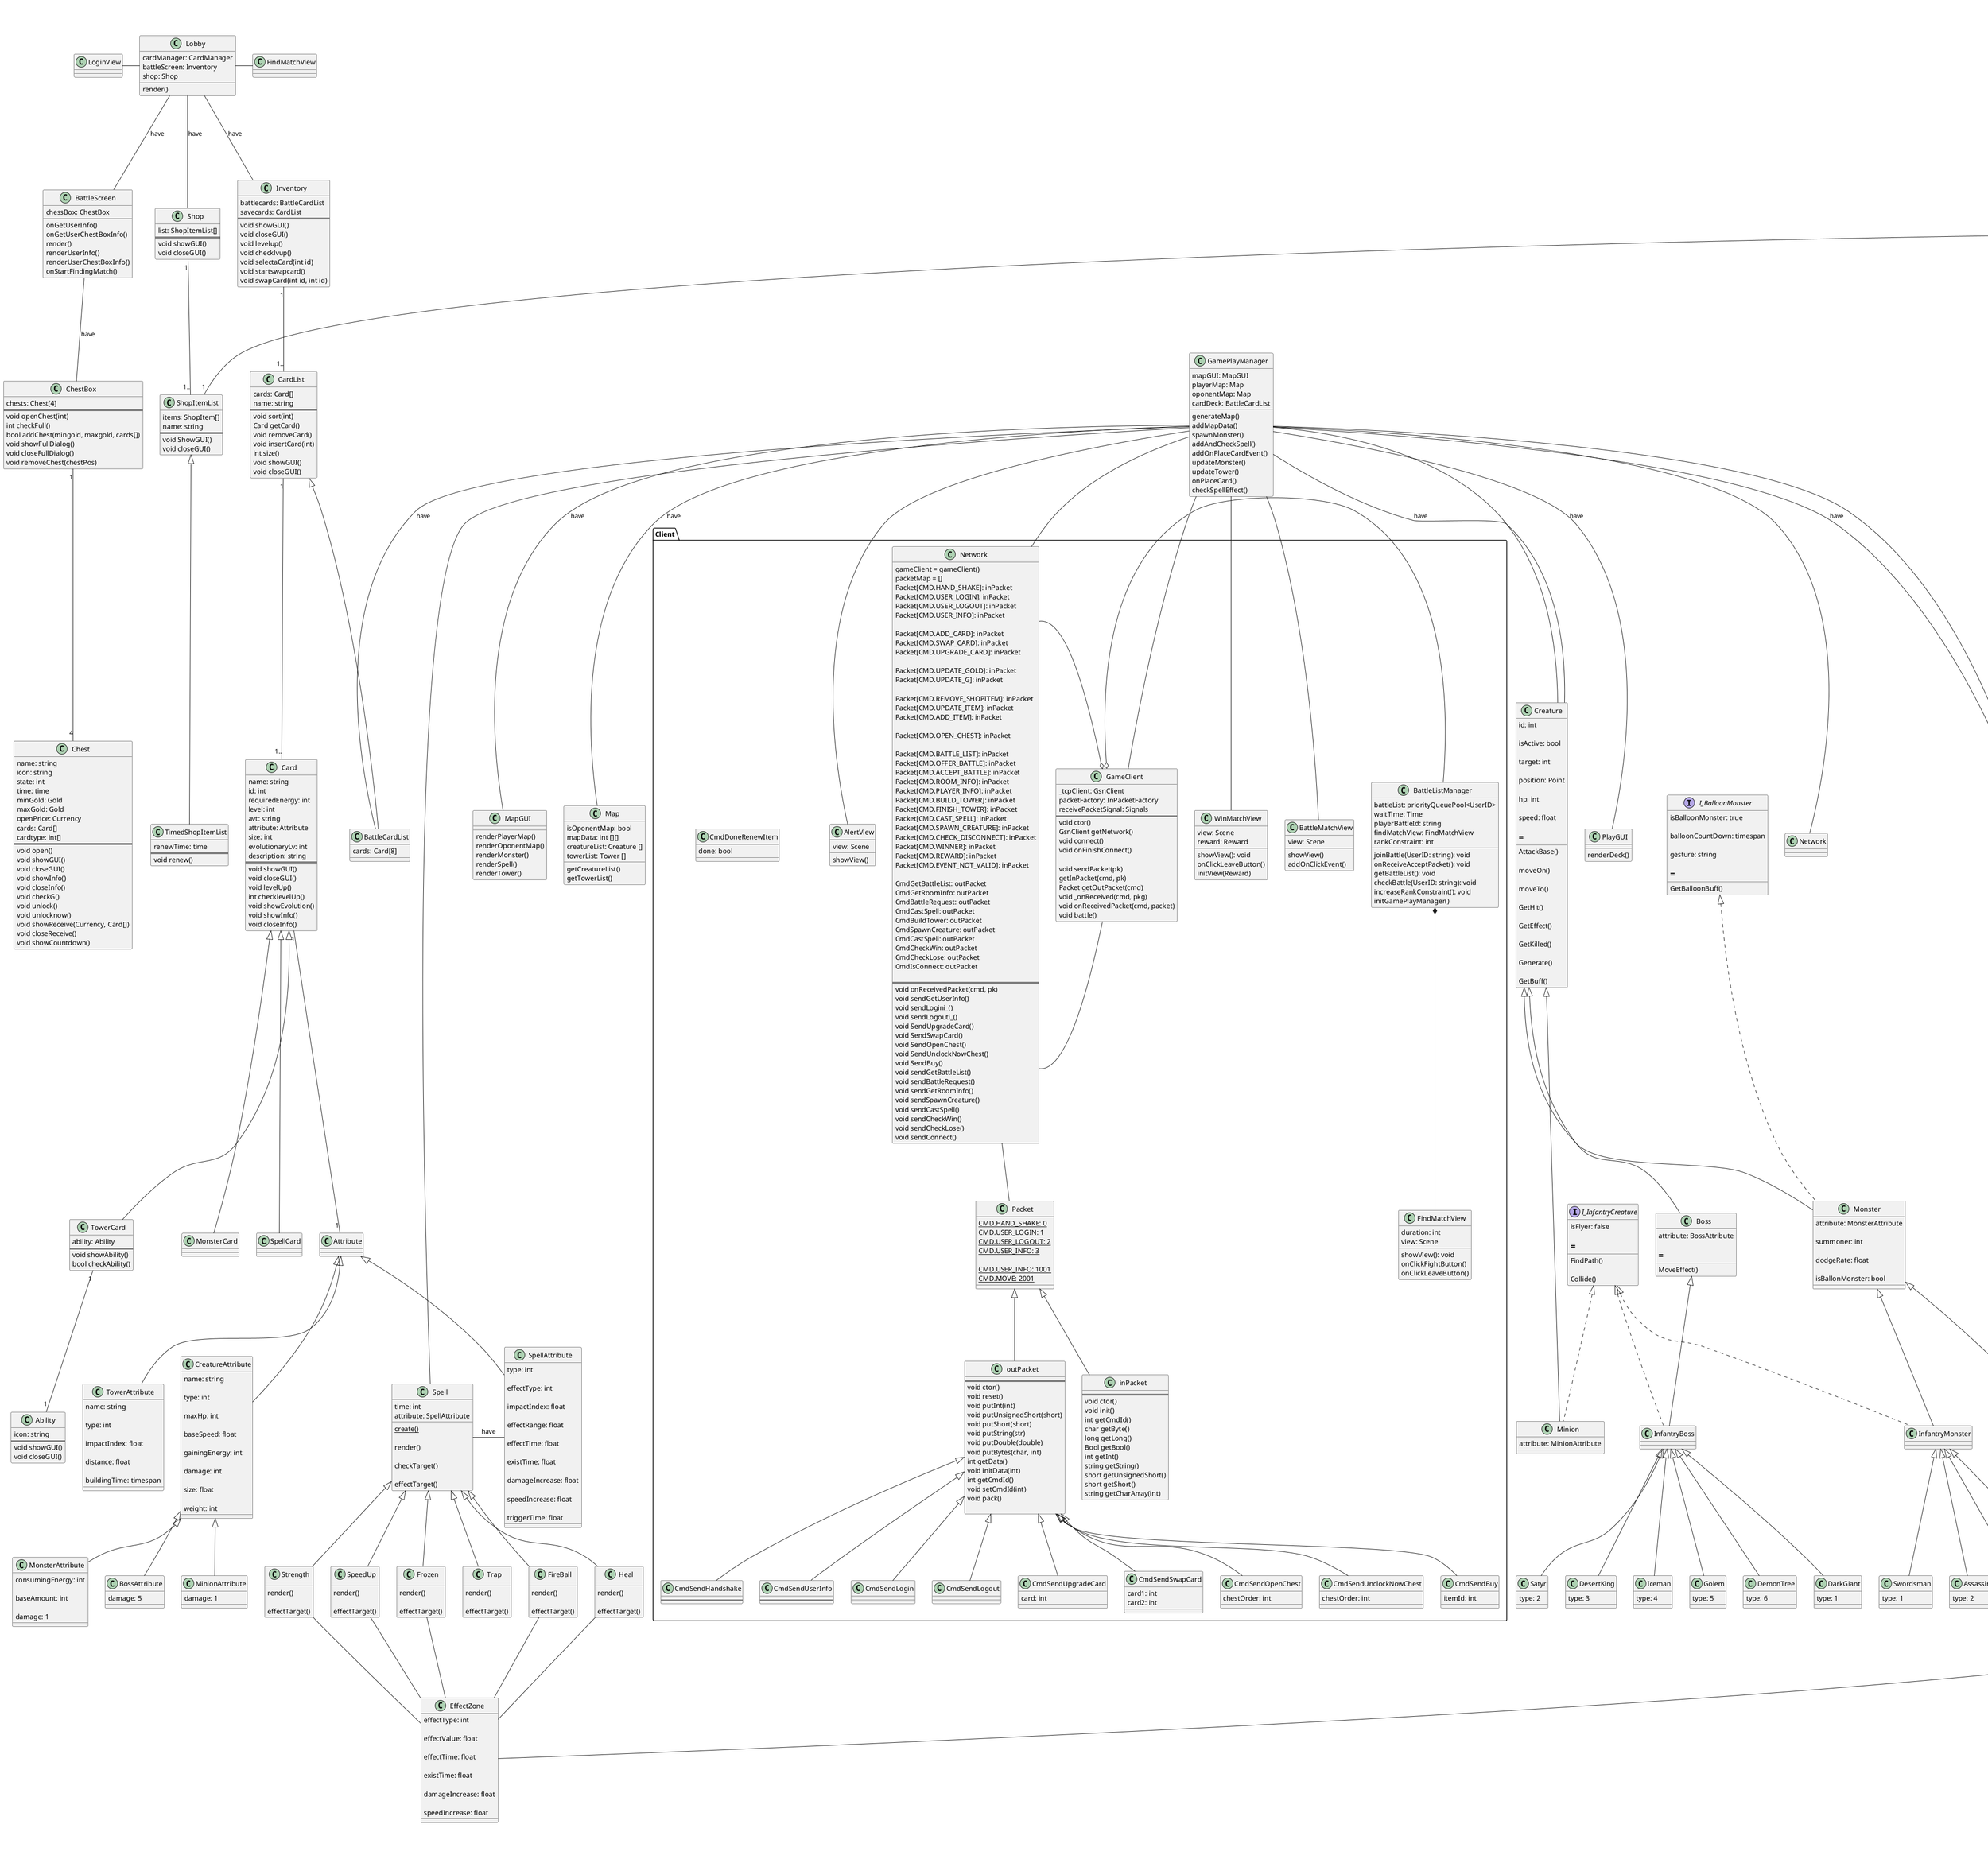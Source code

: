 @startuml 

class MapGUI { 
renderPlayerMap()
renderOponentMap()
renderMonster() 
renderSpell() 
renderTower()
} 

class Map {
isOponentMap: bool
mapData: int [][]
creatureList: Creature []
towerList: Tower []
getCreatureList()
getTowerList()
}

class PlayGUI { 
renderDeck()
}
  

class GamePlayManager { 

mapGUI: MapGUI 
playerMap: Map
oponentMap: Map
cardDeck: BattleCardList
  
generateMap() 
addMapData()
spawnMonster() 
addAndCheckSpell()
addOnPlaceCardEvent()
updateMonster() 
updateTower() 
onPlaceCard() 
checkSpellEffect() 
} 

GamePlayManager -- MapGUI: have 
GamePlayManager -- PlayGUI: have
GamePlayManager -- BattleCardList: have
GamePlayManager -- Tower: have
GamePlayManager -- Creature: have
GamePlayManager -- Map: have
GamePlayManager -- Network
  

class Lobby { 
cardManager: CardManager 
battleScreen: Inventory 
shop: Shop 
render() 
} 


class BattleScreen { 

chessBox: ChestBox 

onGetUserInfo()
onGetUserChestBoxInfo()
render() 
renderUserInfo()
renderUserChestBoxInfo()
onStartFindingMatch() 
  
} 

  

Lobby--Inventory: have 

Lobby--BattleScreen: have 

Lobby--Shop: have 

BattleScreen--ChestBox: have

Lobby- FindMatchView 

  
class Spell { 

time: int
attribute: SpellAttribute

{static} create() 

render() 

checkTarget() 

effectTarget() 

} 

  

class FireBall { 

render() 

effectTarget() 

} 

  

class Heal { 

render() 

effectTarget() 

} 

  

class Strength { 

render() 

effectTarget() 

} 

  

class SpeedUp { 

render() 

effectTarget() 

} 

  

class Frozen { 

render() 

effectTarget() 

} 

  

class Trap { 

render() 

effectTarget() 

} 

class EffectZone { 

effectType: int

effectValue: float  

effectTime: float  

existTime: float  

damageIncrease: float  

speedIncrease: float

' FindTargetTower() 

' FindTargetMonsters() 

' BuffEffectTower() 

' DoEffectMonster() 

} 

Spell<|--Heal 

Spell<|--SpeedUp 

Spell<|--Frozen 

Spell<|--Trap 

Spell<|--Strength 

Spell<|--FireBall 

Heal -- EffectZone
SpeedUp -- EffectZone
Frozen -- EffectZone
Strength -- EffectZone
FireBall -- EffectZone

Spell - SpellAttribute: have 

LoginView - Lobby 
 
GamePlayManager--Creature 

GamePlayManager--Tower 

GamePlayManager--Spell 

 

 

class PlayerInfo{
    id: int
    name: string
    Ava: img
    credit: int
    gold: Gold
    g: G
    ==
    void getter()
    void setter()
}

  

class Attribute{ 

} 

  

class TowerAttribute{ 

    name: string 

    type: int 

    impactIndex: float 

    distance: float 

    buildingTime: timespan 

} 

  

  

class SpellAttribute { 

    type: int 

    effectType: int

    impactIndex: float  

    effectRange: float 

    effectTime: float  

    existTime: float  

    damageIncrease: float  

    speedIncrease: float  

    triggerTime: float  

} 

class CreatureAttribute{ 
    name: string 

    type: int    

    maxHp: int  

    baseSpeed: float  

    gainingEnergy: int  

    damage: int 

    size: float 

    weight: int 

} 

class MonsterAttribute{ 

    consumingEnergy: int  

    baseAmount: int 

    damage: 1 

} 

  

class BossAttribute {  

    damage: 5  

} 

class MinionAttribute {  

    damage: 1  

} 
  

class Card{
    name: string
    id: int
    requiredEnergy: int
    level: int
    avt: string
    attribute: Attribute
    size: int
    evolutionaryLv: int
    description: string
    ==
    void showGUI()
    void closeGUI()
    void levelUp()
    int checklevelUp()
    void showEvolution()
    void showInfo()
    void closeInfo()
}

  

class TowerCard{
    ability: Ability
    ==
    void showAbility()
    bool checkAbility()
}

  

class MonsterCard{

}

class SpellCard{

}

  

class Ability{
    icon: string
    ==
    void showGUI()
    void closeGUI()
}

class CardList{
    cards: Card[]
    name: string
    ==
    void sort(int)
    Card getCard()
    void removeCard()
    void insertCard(int)
    int size()
    void showGUI()
    void closeGUI()
}

  

class BattleCardList{
    cards: Card[8]
}

  

class Inventory{
    battlecards: BattleCardList
    savecards: CardList
    ==
    void showGUI()
    void closeGUI()
    void levelup()
    void checklvup()
    void selectaCard(int id)
    void startswapcard()
    void swapCard(int id, int id)
} 

  

Attribute <|-- TowerAttribute 

Attribute  <|--  SpellAttribute 

Attribute  <|-- CreatureAttribute 

CreatureAttribute <|-- MonsterAttribute 

CreatureAttribute <|-- MinionAttribute 

CreatureAttribute <|--  BossAttribute 
  

Card "1" -- "1" Attribute
Card <|-- SpellCard 
Card <|-- MonsterCard
Card <|-- TowerCard

CardList <|-- BattleCardList

CardList "1" -- "1.." Card
Inventory "1" -- "1.." CardList

TowerCard "1" -- "1" Ability

  

  

  

class Chest{
    name: string
    icon: string
    state: int
    time: time
    minGold: Gold
    maxGold: Gold
    openPrice: Currency
    cards: Card[]
    cardtype: int[]
    ==
    void open()
    void showGUI()
    void closeGUI()
    void showInfo()
    void closeInfo()
    void checkG()
    void unlock()
    void unlocknow()
    void showReceive(Currency, Card[])
    void closeReceive()
    void showCountdown()
}

  

class ChestBox{
    chests: Chest[4]
    ==
    void openChest(int)
    int checkFull()
    bool addChest(mingold, maxgold, cards[])
    void showFullDialog()
    void closeFullDialog()
    void removeChest(chestPos)
}

  

ChestBox "1" -- "4" Chest

  

class Currency{
    amount: int
    icon: string
    ==
    int add(Currency)
    int minus(Currency)
}

class Gold{}

class G{}

class ShopItem{
    objects: Object
    price: Currency
    ==
    void setter()
    void getter()
    void showInfo()
    void closeInfo()
    bool checkBuy()
    Object buy()
    void showGUI()
    void closeGUI() 
    void showReceive()
    void closeReceive()
}

  

class OnceShopItem{
    state: bool
}


class ShopItemList{
    items: ShopItem[]
    name: string
    ==
    void ShowGUI()
    void closeGUI()
}

class TimedShopItemList{
    renewTime: time
    ==
    void renew()
}

class Shop{
    list: ShopItemList[]
    ==
    void showGUI()
    void closeGUI()
}

  

Currency <|-- Gold
Currency <|-- G

ShopItem <|-- OnceShopItem

ShopItem "1" -- "1" Currency

ShopItemList <|-- TimedShopItemList

ShopItem "1.." -- "1" ShopItemList

Shop "1" -- "1.." ShopItemList




class Login{
    id: string
    ==
    void callLogin()
}


class sPlayerInfo{
    id: int
    pw: char[60]
    name: char[15]
    Ava: img
    credit: int
    login_time: time
    logout_time: time
    gold: Gold
    g: G
    ==
    void getter()
    void setter()
}

class sAttribute{
    type: int
}

class sTowerAttribute{
    type: int
    damage: int
    speed: int
    distance: int
    shotType: int
    target: int
    buildingTime: timespan
}


class sSpellAttribute {
    type: int
    effectNumber: float 
    effectTime: int 
    existTime: int 
    damageIncrease: float 
    speedIncrease: float 
    startTime: int 
}

class sMonsterAttribute{
    type: int   
    maxHp: int 
    speed: float 
    gainingEnergy: int  
    damage: int 
    size: float 
    weight: int 
    summoner: int 
    consumingEnergy: int  
    baseAmount: int 
    damage: int
    dodgeRate: float 
}

class sBossAttribute { 
    type: int 
    maxHp: int 
    speed: float 
    gainingEnergy: int  
    damage: int 
    size: float 
    weight: int 
}

class sAbility{
    icon: string
    type: int
}

class sCard{
    name: string
    id: int
    requiredEnergy: int
    level: int
    avt: string
    attribute: sAttribute
    size: int
    evolutionaryLv: int
    description: string
    ==
    void levelUp()
    bool checklvup()
}

class sCardList{
    cards: Card[]
    name: string
    ==
    void sort(int)
    void removeCard()
    void insertCard(int type)
}

class sBattleCardList{
    cards: Card[8]
}

class sInventory{
    battlecards: BattleCardList
    savecards: CardList
    ==
    void swapCard(int id, int id);
    void addCard(int id);
    void levelupCard(int id);
}

sAttribute <|-- sTowerAttribute
sAttribute <|-- sMonsterAttribute
sAttribute <|-- sSpellAttribute
sAbility <|-- sBossAttribute

sCard <|-- sTowerCard
sCard <|-- sMonsterCard
sCard <|-- sSpellCard

sCardList -- sCard
sCardList <|-- sBattleCardList
sInventory -- sCardList

sCard -- sAttribute

sTowerCard -- sAbility





class sChestBox{
    chests: Chest[4]
    ==
    void openChest(int)
    int checkFull()
    bool addChest(mingold, maxgold, cards[])
    void removeChest(chestPos)
}


class sChest{
    name: string
    icon: string
    state: int
    time: time
    minGold: Gold
    maxGold: Gold
    minCard: int
    openPrice: Currency
    cards: Card[]
    cardtype: int[]
    ==
    pair<Gold, Card[]> open()
    void unlock()
    void unlocknow()
    bool checkG()
    void checkTime()
}



sChestBox "1" -- "4" sChest









class sCurrency{
    amount: int
    icon: string
    ==
    int add(sCurrency)
    int minus(sCurrency)
}

class sGold{}

class sG{}

class sShopItem{
    objects: Object
    price: sCurrency
    ==
    bool checkBuy()
    void buy()
}

class sOnceShopItem{
    state: bool
}


class sShopItemList{
    items: ShopItem[]
    name: string
}

class sTimedShopItemList{
    renewTime: time
    ==
    void checkrenew()
    void renew()
}

class sShop{
    list: ShopItemList[]
    ==
    void checkrenewTime()
}

sCurrency <|-- sGold
sCurrency <|-- sG

sShopItem -- sCurrency

sShopItem <|-- sOnceShopItem

sShopItemList -- sShopItem

sTimedShopItemList --|> sShopItemList

sShop -- sShopItemList



 

class Creature{ 

id: int 

isActive: bool 

target: int 

position: Point 

hp: int 

speed: float 

== 

AttackBase() 

moveOn() 

moveTo() 

GetHit() 

GetEffect() 

GetKilled() 

Generate() 

GetBuff() 

} 

  

  

class Monster{ 

attribute: MonsterAttribute

summoner: int 

dodgeRate: float 

isBallonMonster: bool 

} 

  

interface I_BalloonMonster{ 

isBalloonMonster: true 

balloonCountDown: timespan 

gesture: string 

== 

GetBalloonBuff() 

} 

  

interface I_InfantryCreature{ 

isFlyer: false 

== 

FindPath() 

Collide() 

} 

  

class InfantryMonster{ 

} 

  

class FlyingMonster{ 

isFlyer: true 

} 

  

class Swordsman{ 

type: 1 

} 

class Assassin{ 

type: 2 

} 

class Giant{ 

type: 3 

} 

class Ninja{ 

type: 4 

== 

Burrow() 

} 

class Bat{ 

type: 5 

} 

  

  

class Minion{ 

attribute: MinionAttribute

} 

  

class Boss{ 

attribute: BossAttribute

== 

MoveEffect() 

} 

  

class InfantryBoss{ 

} 

  

class DarkGiant{ 

type: 1 

} 

class Satyr{ 

type: 2 

} 

class DesertKing{ 

type: 3 

} 

class Iceman{ 

type: 4 

} 

class Golem{ 

type: 5 

} 

class DemonTree{ 

type: 6 

} 

  

Creature <|-- Monster 

Creature <|-- Minion 

Creature <|--  Boss 

  

Monster <|-- InfantryMonster 

Monster <|-- FlyingMonster 

  

InfantryMonster <|-- Swordsman 

InfantryMonster <|-- Assassin 

InfantryMonster <|--  Giant 

InfantryMonster <|--  Ninja 

  

FlyingMonster <|-- Bat 

  

Boss <|-- InfantryBoss 

  

InfantryBoss  <|-- DarkGiant 

InfantryBoss  <|-- Satyr 

InfantryBoss  <|-- DesertKing 

InfantryBoss  <|-- Iceman 

InfantryBoss  <|-- Golem 

InfantryBoss  <|-- DemonTree 

  

I_BalloonMonster <|.. Monster 

  

I_InfantryCreature <|.. InfantryMonster 

I_InfantryCreature <|.. InfantryBoss 

I_InfantryCreature <|.. Minion 

 

 

class Tower { 

id: int 

isActive: bool 

summoner: int 

position: Point 

evolutedLevel: int 

attribute: TowerAttribute

Build() 

Destroy() 

GetEffect() 

GetBuff() 

Upgrade() 

checkUpgradeCondition()

} 

  

class AttackTower { 

towerClass: 1 

targetDeterminingMethod: int 

shootingSpeed: float 

AttackTarget() 

DetermineTarget() 

ChangeTargetDeterminingMethod() 

} 

  

class MagicTower { 

towerClass: 2 

shootingSpeed: float 

MagicalAttack() 

} 

  

class SupportTower { 

towerClass: 3 

ActiveBuffEffectZone() 

} 

  

class Cannon { 

type: 1 

} 

  

class Wizard { 

type: 2 

} 

  

class Boomerang { 

type: 3 

} 

  

class OilGun { 

type: 4 

} 

  

class IceGun { 

type: 5 

} 

  

class AttackSpeed { 

type: 6 

} 

  

class Damage { 

type: 7 

} 

  

class Cannon_Bullet { 

type: 1 

} 

  

class Wizard_Bullet { 

type: 2 

} 

  

class Boomerang_Bullet { 

type: 3 

} 

  

class Oilgun_Bullet { 

type: 4 

} 

  

class Icegun_Bullet { 

type: 5 

} 

  

class AttackSpeed_Zone { 

type: 6 

} 

  

class Damage_Zone { 

type: 7 

} 

  

class Bullet { 

startPos: Point 

desinationPos: Point 

targetType: int 

damageType: int 

targetLockType: int 

effectRange: float 

bulletSpeed: int 

effectType: int 

Shoot() 

Destroy() 

moveToTarget() 

} 

  

class BuffEffectZone { 

targetType: int 

damageType: int 

effectType: int 

' BuffEffectTower() 

' FindTargetTower() 

' FindTargetMonsters() 

' DoEffectMonster() 

} 

  

class ActiveZone { 

centerPoint: Point 

effectRadius: float 

Destroy() 

} 

  

Tower <|-- AttackTower 

Tower <|-- MagicTower 

Tower <|-- SupportTower 

AttackTower <|-- Cannon 

AttackTower <|-- Wizard 

AttackTower <|-- Boomerang 

MagicTower <|-- OilGun 

MagicTower <|-- IceGun 

SupportTower <|-- AttackSpeed 

SupportTower <|-- Damage 

Cannon -- Cannon_Bullet 

Wizard -- Wizard_Bullet 

Boomerang -- Boomerang_Bullet 

OilGun -- Oilgun_Bullet 

IceGun -- Icegun_Bullet 

AttackSpeed -- AttackSpeed_Zone 

Damage -- Damage_Zone 

  

Cannon_Bullet --|> Bullet 

Wizard_Bullet --|> Bullet 

Boomerang_Bullet --|> Bullet 

Oilgun_Bullet --|> Bullet 

Icegun_Bullet --|> Bullet 

AttackSpeed_Zone --|> BuffEffectZone 

Damage_Zone --|> BuffEffectZone 

  

ActiveZone <|-- BuffEffectZone 
ActiveZone <|-- EffectZone 

  

Cannon -- ActiveZone 

Wizard -- ActiveZone 

Boomerang -- ActiveZone 

OilGun -- ActiveZone 

IceGun – ActiveZone 

 

package Client{
    class BattleListManager {
battleList: priorityQueuePool<UserID>
waitTime: Time
playerBattleId: string
findMatchView: FindMatchView
rankConstraint: int
joinBattle(UserID: string): void
onReceiveAcceptPacket(): void
getBattleList(): void
checkBattle(UserID: string): void
increaseRankConstraint(): void
initGamePlayManager()
}

class FindMatchView {
duration: int
view: Scene
showView(): void
onClickFightButton()
onClickLeaveButton()
}
  
class WinMatchView {
  view: Scene
  reward: Reward
  showView(): void
  onClickLeaveButton()
  initView(Reward)
  }
  
class BattleMatchView {
  view: Scene
  showView()
  addOnClickEvent()
  }
  
class AlertView {
  view: Scene
  showView()
  }

    class GameClient{
        _tcpClient: GsnClient
        packetFactory: InPacketFactory
        receivePacketSignal: Signals
        ==
        void ctor()
        GsnClient getNetwork()
        void connect()
        void onFinishConnect()

        void sendPacket(pk)
        getInPacket(cmd, pk)
        Packet getOutPacket(cmd)
        void _onReceived(cmd, pkg)
        void onReceivedPacket(cmd, packet)
        void battle()
    }



    class Packet{
        {static} CMD.HAND_SHAKE: 0
        {static} CMD.USER_LOGIN: 1
        {static} CMD.USER_LOGOUT: 2
        {static} CMD.USER_INFO: 3

        {static} CMD.USER_INFO: 1001
        {static} CMD.MOVE: 2001
    }

    class outPacket{
        ==
        void ctor()
        void reset()
        void putInt(int)
        void putUnsignedShort(short)
        void putShort(short)
        void putString(str)
        void putDouble(double)
        void putBytes(char, int)
        int getData()
        void initData(int)
        int getCmdId()
        void setCmdId(int)
        void pack()

    }

    class CmdSendHandshake{
        ==
    }

    class CmdSendUserInfo{
        ==
    }

    class CmdSendLogin{

    }

    class CmdSendLogout{
        
    }

    class CmdSendUpgradeCard{
        card: int
    }

    class CmdSendSwapCard{
        card1: int
        card2: int
    }

    class CmdSendOpenChest{
        chestOrder: int
    }

    class CmdSendUnclockNowChest{
        chestOrder: int
    }

    class CmdSendBuy{
        itemId: int
    }
    
    class CmdDoneRenewItem{
        done: bool
    }

    class inPacket{
        ==
        void ctor()
        void init()
        int getCmdId()
        char getByte()
        long getLong()
        Bool getBool()
        int getInt()
        string getString()
        short getUnsignedShort()
        short getShort()
        string getCharArray(int)
    }

    class Network{
        gameClient = gameClient()
        packetMap = []
        Packet[CMD.HAND_SHAKE]: inPacket
        Packet[CMD.USER_LOGIN]: inPacket
        Packet[CMD.USER_LOGOUT]: inPacket
        Packet[CMD.USER_INFO]: inPacket

        Packet[CMD.ADD_CARD]: inPacket
        Packet[CMD.SWAP_CARD]: inPacket
        Packet[CMD.UPGRADE_CARD]: inPacket

        Packet[CMD.UPDATE_GOLD]: inPacket
        Packet[CMD.UPDATE_G]: inPacket
        
        Packet[CMD.REMOVE_SHOPITEM]: inPacket
        Packet[CMD.UPDATE_ITEM]: inPacket
        Packet[CMD.ADD_ITEM]: inPacket

        Packet[CMD.OPEN_CHEST]: inPacket

  Packet[CMD.BATTLE_LIST]: inPacket
  Packet[CMD.OFFER_BATTLE]: inPacket
  Packet[CMD.ACCEPT_BATTLE]: inPacket
  Packet[CMD.ROOM_INFO]: inPacket
  Packet[CMD.PLAYER_INFO]: inPacket
  Packet[CMD.BUILD_TOWER]: inPacket
  Packet[CMD.FINISH_TOWER]: inPacket
  Packet[CMD.CAST_SPELL]: inPacket
  Packet[CMD.SPAWN_CREATURE]: inPacket
  Packet[CMD.CHECK_DISCONNECT]: inPacket
  Packet[CMD.WINNER]: inPacket
  Packet[CMD.REWARD]: inPacket
  Packet[CMD.EVENT_NOT_VALID]: inPacket
  
  CmdGetBattleList: outPacket
  CmdGetRoomInfo: outPacket
  CmdBattleRequest: outPacket
  CmdCastSpell: outPacket
  CmdBuildTower: outPacket
  CmdSpawnCreature: outPacket
  CmdCastSpell: outPacket
  CmdCheckWin: outPacket
  CmdCheckLose: outPacket
  CmdIsConnect: outPacket
  
        ==
        void onReceivedPacket(cmd, pk)
        void sendGetUserInfo()
        void sendLogini_()
        void sendLogouti_()
        void SendUpgradeCard()
        void SendSwapCard()
        void SendOpenChest()
        void SendUnclockNowChest()
        void SendBuy()
  void sendGetBattleList()
  void sendBattleRequest()
  void sendGetRoomInfo()
  void sendSpawnCreature()
  void sendCastSpell()
  void sendCheckWin()
  void sendCheckLose()
  void sendConnect()
    }

    Packet <|-- inPacket
    Packet <|-- outPacket

    outPacket <|-- CmdSendHandshake
    outPacket <|-- CmdSendUserInfo
    outPacket <|-- CmdSendLogin
    outPacket <|-- CmdSendLogout
    outPacket <|-- CmdSendUpgradeCard
    outPacket <|-- CmdSendSwapCard
    outPacket <|-- CmdSendOpenChest
    outPacket <|-- CmdSendUnclockNowChest
    outPacket <|-- CmdSendBuy


    Network -- GameClient
    Network -- Packet
    GameClient -- GamePlayManager
BattleListManager *-- FindMatchView
GameClient o- BattleListManager
Network -o GameClient
GamePlayManager -- WinMatchView
GamePlayManager -- AlertView
GamePlayManager -- BattleMatchView
GamePlayManager -- Network

}

package Server{

    class BaseMsg{
        id: int
        error: int
        ==
        void ctor(type, error)
        short getId()
        ByteBuffer makeBuffer()
        byte[] packBuffer()
        void putStr(ByteBuffer, String)
        void putLong(ByteBuffer, long)
        void putIntArray(ByteBuffer, int[])
        ...
        void createData()
        void unpackData()
    }

    class o_UserInfo{
        playerinfo: PlayerInfo
        ==
        void ctor(sPlayerInfo)
        void createData()
    }

    class o_AddCard{
        cardId: int
        amount: int
    }

    class o_SwapCard{
        card1: int
        card2: int
    }

    class o_UpgradeCard{
        cardId: int
    }

    class o_UpdateGold{
        Newamount: int
    }

    class o_UpdateG{
        Newamount: int
    }

    class o_RemoveShopItem{
        itemID: int
    }

    class o_UpdateShopItem{
        itemType: int
        cardIds: int[]
        cardAmount: int[]
        gold: int
        price: int
        pricetype: int
    }

    class o_AddShopItem{
        listId: int
        itemType: int
        cardIds: int[]
        cardAmount: int[]
        gold: int
        price: int
        pricetype: int
    }

    class o_OpenChest{
        chestId: int
    }

    class o_CountDownChest{
        chestId: int
    }

    class o_AcceptBattle {
playerID: int
opponentID:int
}

class o_OfferBattle {
opponentID:int
}
  
class o_ResponseOpponentInfo {
playerInfo: PlayerInfo
  createData()
}
  
  class o_BuildTower {
    tower: sTower
    createData()
  }
  
  class o_FinishTower {
    tower: sTower
    createData()
  }
  
  class o_SpawnCreature {
    creature: sCreature
    createData()
  }
  
  class o_CastSpell {
    spell: sSpell
    createData()
  }
  
  class o_CheckDisconnect {
  }
  
  class o_Winner {
    playerID: int
  }
  
  class o_Reward {
    reward: sReward
  }
  
  class o_RequestBattleList {
    userList: List<UserID>
  }
  
  class o_Map {
    map: sMap
    createData()
  }
  
  class o_EventNotValid {
    alert: bool
  }
  
   o_AcceptBattle --|> BaseMsg
  o_OfferBattle --|> BaseMsg
   o_ResponseOpponentInfo --|> BaseMsg
  o_BuildTower --|> BaseMsg
   o_FinishTower --|> BaseMsg
  o_SpawnCreature --|> BaseMsg
  o_FinishTower --|> BaseMsg
  o_CastSpell --|> BaseMsg
  o_CheckDisconnect --|> BaseMsg
  o_Winner --|> BaseMsg
  o_Reward --|> BaseMsg
  BaseMsg <|-- o_RequestBattleList 
  BaseMsg <|-- o_EventNotValid


    BaseMsg <|-- o_i_UserInfo
    BaseMsg <|-- o_AddCard
    BaseMsg <|-- o_SwapCard
    BaseMsg <|-- o_UpgradeCard
    BaseMsg <|-- o_UpdateG
    BaseMsg <|-- o_UpdateGold
    BaseMsg <|-- o_RemoveShopItem
    BaseMsg <|-- o_UpdateShopItem
    BaseMsg <|-- o_AddShopItem
    BaseMsg <|-- o_OpenChest
    BaseMsg <|-- o_CountDownChest 

    

    class BaseCmd{
        id: int
        ==
        void ctor(byte[])
        int getId()
        string readString()
        byte readByte()
        ...
    }

    class i_Login{
        session: string
        userid: string
    }

    class i_UserInfo{
        userId: int
    }

    class i_UpgradeCard{
        cardId: int
    }

    class i_SwapCard{
        card1: int
        card2: int
    }

    class i_OpenChest{
        chestPos: int
    }

    class i_UnlocknowChest{
        chestPos: int
    }

    class i_Buy{
        itemId: int
    }
    class i_RequestBattle {
  playerID: int
  opponentID: int
  }
  
  class i_RequestBuildTower {
    playerID: int
    roomID: int
    unpackData(): sTower
  }
  
  class i_RequestFinishTower {
    playerID: int
    roomID: int
    unpackData(): sTower
  }
  
  class i_RequestSpawnCreature {
    playerID: int
    roomID: int
    unpackData(): sCreature
  }
  
  class i_RequestCastSpell {
    playerID: int
    roomID: int
    unpackData(): sSpell
  }
  
  class i_CheckWin {
    playerID: int
    roomID: int
    unpackData(): bool
  }
  
  class i_CheckLose {
    playerID: int
    roomID: int
    unpackData(): bool
  }
  
  class i_Connect {
  }
  
  class i_RequestRoomInfo {
  
  }
  
  
  
   i_RequestBattle --|> BaseCmd
    i_RequestBuildTower --|> BaseCmd
    i_RequestFinishTower --|> BaseCmd
    i_RequestSpawnCreature --|> BaseCmd
    i_RequestCastSpell --|> BaseCmd
    i_CheckWin --|> BaseCmd
  i_CheckLose --|> BaseCmd
  i_Connect --|> BaseCmd
  i_RequestRoomInfo --|> BaseCmd

    BaseCmd <|--  i_Login
    BaseCmd <|-- i_UpgradeCard
    BaseCmd <|-- i_SwapCard
    BaseCmd <|-- i_OpenChest
    BaseCmd <|-- i_UnlocknowChest
    BaseCmd <|-- i_Buy




    class UserInfo{
        userid: String
        username: String 
        firstname: String 
        gender: String 
        ...
        ===
        void setter()
        void getter()
    }

    class BZExtension{}

    class Extension{
        battleQueue: BattleRequestHandler
        oomsHandler: RoomsHandler

        ==
        addRequestHandler()
    addEventHandler()
        void doLogin(short cmdId, ISession session, DataCmd objData)
        UserInfo getUserInfo(String username, int userId, String ipAddress)
    }

    class Handler{

    }

    BZExtension <|-- Extension


    class BattleRequestHandler {
battleList: priorityQueue<UserID, WaitTime>
battleMatch: HashMap<UserID, OpponentID>
findPlayersWithRank(numOfPlayer: int, rank: int): int
handleServerEvent()
initRoomHandler()
onReceiveBattleRequest(userID, opponentID)
isBattleAccepted(UserID): bool
startRoom()
sendBattleList(UserID)
}
  
class RoomsHandler {
  roomList: List<Room>
  initRoom(List<UserID>)
  onReceiveGetRoomInfo(UserID): RoomID
  onReceiveEvent(UserID, RoomID, BaseMsg)
  checkRoomTerminateEvent(RoomID)
  initBotRoom(UserID)
}
  
class Room {
  roomID: int
  playerInfoList: HashMap<UserID, sPlayerInfo>
  responseTime: HashMap<UserID, Time>
  isBot: false
  gameplaymanager: sGameplayManager
  initGamePlayManager()
  getRoomID(UserID)
  getOpponentInfo(UserID, RoomID): sPlayerInfo
  getPacketForEvent(cmdID): packet
  sendPacketForEvent(cmdID, UserID) 
  createPlayerEvent()
  forwardPacket(packet, UserID)
  createPacket(cmdID, packet)
  checkDisconnect(waitPacketTime): packet
  addTimeUpEvent()
  addTerminateEvent()
}
  
class RoomBot {
  isBot: true
  bot: Bot
  initBot()
  }
  
  class Bot {
  fakePlayerInfo: sPlayerInfo
    initFakeInfo()
    botState: int
initTower(): void
initMonster(): void
initSpell(): void
findOptimalPath(): void
action(): Action
  }

Interface Action {
+Energy: int
}

class Attack {
spell(): sSpell
createCreature(): sCreature
}

class Defense {
buildTower(): sTower
}
  
  class sPlayerInfo{
    id: int
    pw: char[60]
    name: char[15]
    Ava: img
    credit: int
    login_time: time
    logout_time: time
    ==
    void getter()
    void setter()
}
  
class sMap {
mapData: int [][]
creatureList: sCreature []
towerList: sTower []
getCreatureList()
getTowerList()
}
  
class sTower {
id: int
towerClass: int
position: Point
  evolutedLevel: int
  startBuildTime: Time
  Energy: int
}
  
class sCreature {
id: int
  type: int
  path: int [][]
  findPath()
  }
  
class sMonster {
  attribute: sMonsterAtrribute
  checkValidAttribute(): bool
  }
  
class sBoss {
  attribute: sBossAttribute
  checkValidAttribute(): bool
  }

  class sMinion {
  attribute: sMinionAttribute
  checkValidAttribute(): bool
  }
  
  class sSpell {
    startTime: int
    attribute: sSpellAttribute
    checkValidAttribute(): bool
  }

  class sMonsterAtrribute {
  consumingEnergy: int  
  isFlyer: bool
}
  class sBossAttribute {
  }
  class sMinionAttribute {
  }
  class sSpellAttribute {
    type: int 
    effectType: int
  }
  
  class sReward {
  currency: List<Currency>  
  }
  
class sGamePlayManager { 
  mapList: HashMap<UserID, sMap>
  
  onUpdateTowerEvent(UserID, sTower)
  onSpawnMonsterEvent(UserID, sMonster)
  onCastSpellEvent(UserID, sSpell)
  updateMonsterPath()
generateMap() 
  updateMap()
addMapData()
  handleEventMsg()
  unpackEventData(packet)
  packEventData(cmdID): packet
  isEventValid(cmdID): bool
  checkWin(): UserID
} 

Extension - BattleRequestHandler
o_AcceptBattle -- BattleRequestHandler
o_OfferBattle -- BattleRequestHandler
RequestBattle -- BattleRequestHandler
Extension -- RoomsHandler
RoomsHandler -- Room
Room -- sGamePlayManager
  Room -- sPlayerInfo
sGamePlayManager - sMap
  sMap - sCreature
  sMap - sTower
  sReward - Room
  sBoss -- sBossAttribute
  sMinion -- sMinionAttribute
  sSpell -- sSpellAttribute
  sMonster -- sMonsterAtrribute

}
}

@enduml 